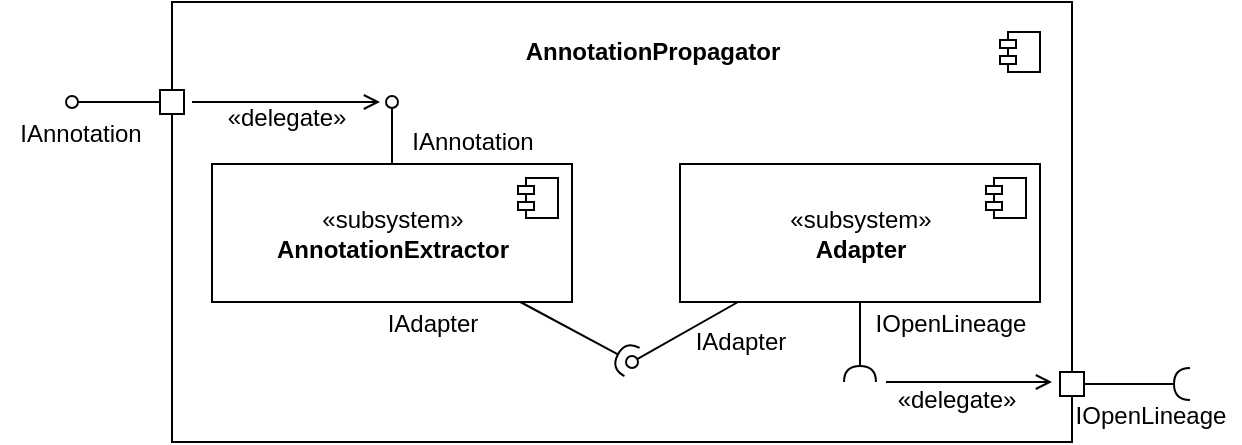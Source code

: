 <mxfile>
    <diagram id="GRQVJh-8NalyH0BgV1MQ" name="Page-2">
        <mxGraphModel dx="556" dy="455" grid="1" gridSize="10" guides="1" tooltips="1" connect="1" arrows="1" fold="1" page="1" pageScale="1" pageWidth="850" pageHeight="1100" math="0" shadow="0">
            <root>
                <mxCell id="sUv9EzzluXb3_4fB5fYF-0"/>
                <mxCell id="sUv9EzzluXb3_4fB5fYF-1" parent="sUv9EzzluXb3_4fB5fYF-0"/>
                <mxCell id="TOokT8ie714cc7Ilg_rt-2" value="" style="rounded=0;whiteSpace=wrap;html=1;labelBackgroundColor=none;fontColor=#000000;fillColor=default;" parent="sUv9EzzluXb3_4fB5fYF-1" vertex="1">
                    <mxGeometry x="210" y="160" width="450" height="220" as="geometry"/>
                </mxCell>
                <mxCell id="sUv9EzzluXb3_4fB5fYF-8" style="edgeStyle=none;html=1;fontColor=#000000;startArrow=none;startFill=0;endArrow=halfCircle;endFill=0;startSize=12;endSize=6;strokeColor=#000000;" parent="sUv9EzzluXb3_4fB5fYF-1" source="sUv9EzzluXb3_4fB5fYF-4" edge="1">
                    <mxGeometry relative="1" as="geometry">
                        <mxPoint x="554" y="350" as="targetPoint"/>
                    </mxGeometry>
                </mxCell>
                <mxCell id="sUv9EzzluXb3_4fB5fYF-11" style="edgeStyle=none;html=1;fontColor=#000000;startArrow=none;startFill=0;endArrow=oval;endFill=0;startSize=12;endSize=6;strokeColor=#000000;" parent="sUv9EzzluXb3_4fB5fYF-1" source="sUv9EzzluXb3_4fB5fYF-4" edge="1">
                    <mxGeometry relative="1" as="geometry">
                        <mxPoint x="440" y="340" as="targetPoint"/>
                    </mxGeometry>
                </mxCell>
                <mxCell id="sUv9EzzluXb3_4fB5fYF-4" value="«subsystem»&lt;br&gt;&lt;b&gt;Adapter&lt;/b&gt;" style="html=1;dropTarget=0;labelBackgroundColor=none;fontColor=#000000;fillColor=default;" parent="sUv9EzzluXb3_4fB5fYF-1" vertex="1">
                    <mxGeometry x="464" y="241" width="180" height="69" as="geometry"/>
                </mxCell>
                <mxCell id="sUv9EzzluXb3_4fB5fYF-5" value="" style="shape=module;jettyWidth=8;jettyHeight=4;labelBackgroundColor=none;fontColor=#FFFFFF;fillColor=default;" parent="sUv9EzzluXb3_4fB5fYF-4" vertex="1">
                    <mxGeometry x="1" width="20" height="20" relative="1" as="geometry">
                        <mxPoint x="-27" y="7" as="offset"/>
                    </mxGeometry>
                </mxCell>
                <mxCell id="sUv9EzzluXb3_4fB5fYF-9" style="edgeStyle=none;html=1;fontColor=#000000;startArrow=none;startFill=0;endArrow=halfCircle;endFill=0;startSize=12;endSize=6;strokeColor=#000000;" parent="sUv9EzzluXb3_4fB5fYF-1" source="sUv9EzzluXb3_4fB5fYF-6" edge="1">
                    <mxGeometry relative="1" as="geometry">
                        <mxPoint x="440" y="340" as="targetPoint"/>
                    </mxGeometry>
                </mxCell>
                <mxCell id="sUv9EzzluXb3_4fB5fYF-10" style="edgeStyle=none;html=1;fontColor=#000000;startArrow=none;startFill=0;endArrow=oval;endFill=0;startSize=12;endSize=6;strokeColor=#000000;" parent="sUv9EzzluXb3_4fB5fYF-1" source="sUv9EzzluXb3_4fB5fYF-6" edge="1">
                    <mxGeometry relative="1" as="geometry">
                        <mxPoint x="320" y="210" as="targetPoint"/>
                    </mxGeometry>
                </mxCell>
                <mxCell id="sUv9EzzluXb3_4fB5fYF-6" value="«subsystem»&lt;br&gt;&lt;b&gt;AnnotationExtractor&lt;/b&gt;" style="html=1;dropTarget=0;labelBackgroundColor=none;fontColor=#000000;fillColor=default;" parent="sUv9EzzluXb3_4fB5fYF-1" vertex="1">
                    <mxGeometry x="230" y="241" width="180" height="69" as="geometry"/>
                </mxCell>
                <mxCell id="sUv9EzzluXb3_4fB5fYF-7" value="" style="shape=module;jettyWidth=8;jettyHeight=4;labelBackgroundColor=none;fontColor=#FFFFFF;fillColor=default;" parent="sUv9EzzluXb3_4fB5fYF-6" vertex="1">
                    <mxGeometry x="1" width="20" height="20" relative="1" as="geometry">
                        <mxPoint x="-27" y="7" as="offset"/>
                    </mxGeometry>
                </mxCell>
                <mxCell id="sUv9EzzluXb3_4fB5fYF-12" value="IAdapter" style="text;html=1;align=center;verticalAlign=middle;resizable=0;points=[];autosize=1;strokeColor=none;fillColor=none;fontColor=#000000;" parent="sUv9EzzluXb3_4fB5fYF-1" vertex="1">
                    <mxGeometry x="464" y="320" width="60" height="20" as="geometry"/>
                </mxCell>
                <mxCell id="sUv9EzzluXb3_4fB5fYF-13" value="IAdapter" style="text;html=1;align=center;verticalAlign=middle;resizable=0;points=[];autosize=1;strokeColor=none;fillColor=none;fontColor=#000000;" parent="sUv9EzzluXb3_4fB5fYF-1" vertex="1">
                    <mxGeometry x="310" y="311" width="60" height="20" as="geometry"/>
                </mxCell>
                <mxCell id="sUv9EzzluXb3_4fB5fYF-14" value="IOpenLineage" style="text;html=1;align=center;verticalAlign=middle;resizable=0;points=[];autosize=1;strokeColor=none;fillColor=none;fontColor=#000000;" parent="sUv9EzzluXb3_4fB5fYF-1" vertex="1">
                    <mxGeometry x="554" y="311" width="90" height="20" as="geometry"/>
                </mxCell>
                <mxCell id="sUv9EzzluXb3_4fB5fYF-16" value="IAnnotation" style="text;html=1;align=center;verticalAlign=middle;resizable=0;points=[];autosize=1;strokeColor=none;fillColor=none;fontColor=#000000;" parent="sUv9EzzluXb3_4fB5fYF-1" vertex="1">
                    <mxGeometry x="320" y="220" width="80" height="20" as="geometry"/>
                </mxCell>
                <mxCell id="WJ91KcgcER-Vf1xxvMV2-0" value="" style="endArrow=open;html=1;fontColor=#000000;startSize=12;endSize=6;strokeColor=#000000;endFill=0;" parent="sUv9EzzluXb3_4fB5fYF-1" edge="1">
                    <mxGeometry width="50" height="50" relative="1" as="geometry">
                        <mxPoint x="220" y="210" as="sourcePoint"/>
                        <mxPoint x="314" y="210" as="targetPoint"/>
                    </mxGeometry>
                </mxCell>
                <mxCell id="TOokT8ie714cc7Ilg_rt-1" value="&lt;span style=&quot;font-size: 12px;&quot;&gt;«delegate»&lt;/span&gt;" style="edgeLabel;html=1;align=center;verticalAlign=middle;resizable=0;points=[];fontColor=#000000;labelBackgroundColor=default;" parent="WJ91KcgcER-Vf1xxvMV2-0" vertex="1" connectable="0">
                    <mxGeometry x="-0.367" relative="1" as="geometry">
                        <mxPoint x="17" y="8" as="offset"/>
                    </mxGeometry>
                </mxCell>
                <mxCell id="qlIvVCitoypnNNNMAKL--0" value="AnnotationPropagator" style="text;html=1;strokeColor=none;fillColor=none;align=center;verticalAlign=middle;whiteSpace=wrap;rounded=0;fontStyle=1" parent="sUv9EzzluXb3_4fB5fYF-1" vertex="1">
                    <mxGeometry x="382.5" y="170" width="135" height="30" as="geometry"/>
                </mxCell>
                <mxCell id="kfNZ3M3Lchk8Nhw-yyAF-0" value="" style="shape=module;jettyWidth=8;jettyHeight=4;" parent="sUv9EzzluXb3_4fB5fYF-1" vertex="1">
                    <mxGeometry x="624" y="175" width="20" height="20" as="geometry"/>
                </mxCell>
                <mxCell id="w5ufoda-sYRVOarf-30f-5" style="edgeStyle=none;html=1;fontColor=default;startArrow=none;startFill=0;endArrow=oval;endFill=0;startSize=12;endSize=6;strokeColor=#000000;" parent="sUv9EzzluXb3_4fB5fYF-1" source="w5ufoda-sYRVOarf-30f-0" edge="1">
                    <mxGeometry relative="1" as="geometry">
                        <mxPoint x="160.0" y="210" as="targetPoint"/>
                    </mxGeometry>
                </mxCell>
                <mxCell id="w5ufoda-sYRVOarf-30f-0" value="" style="rounded=0;whiteSpace=wrap;html=1;fontColor=#FFFFFF;fillColor=default;" parent="sUv9EzzluXb3_4fB5fYF-1" vertex="1">
                    <mxGeometry x="204" y="204" width="12" height="12" as="geometry"/>
                </mxCell>
                <mxCell id="w5ufoda-sYRVOarf-30f-7" style="edgeStyle=none;html=1;fontColor=default;startArrow=none;startFill=0;endArrow=halfCircle;endFill=0;startSize=12;endSize=6;strokeColor=#000000;" parent="sUv9EzzluXb3_4fB5fYF-1" source="w5ufoda-sYRVOarf-30f-1" edge="1">
                    <mxGeometry relative="1" as="geometry">
                        <mxPoint x="719" y="351" as="targetPoint"/>
                    </mxGeometry>
                </mxCell>
                <mxCell id="w5ufoda-sYRVOarf-30f-1" value="" style="rounded=0;whiteSpace=wrap;html=1;fontColor=#FFFFFF;fillColor=default;" parent="sUv9EzzluXb3_4fB5fYF-1" vertex="1">
                    <mxGeometry x="654" y="345" width="12" height="12" as="geometry"/>
                </mxCell>
                <mxCell id="w5ufoda-sYRVOarf-30f-3" value="" style="endArrow=open;html=1;fontColor=#000000;startSize=12;endSize=6;strokeColor=#000000;endFill=0;" parent="sUv9EzzluXb3_4fB5fYF-1" edge="1">
                    <mxGeometry width="50" height="50" relative="1" as="geometry">
                        <mxPoint x="567" y="350" as="sourcePoint"/>
                        <mxPoint x="650" y="350" as="targetPoint"/>
                        <Array as="points"/>
                    </mxGeometry>
                </mxCell>
                <mxCell id="w5ufoda-sYRVOarf-30f-4" value="&lt;span style=&quot;font-size: 12px;&quot;&gt;«delegate»&lt;/span&gt;" style="edgeLabel;html=1;align=center;verticalAlign=middle;resizable=0;points=[];fontColor=default;labelBackgroundColor=none;" parent="w5ufoda-sYRVOarf-30f-3" vertex="1" connectable="0">
                    <mxGeometry x="0.203" y="-1" relative="1" as="geometry">
                        <mxPoint x="-15" y="8" as="offset"/>
                    </mxGeometry>
                </mxCell>
                <mxCell id="w5ufoda-sYRVOarf-30f-6" value="IAnnotation" style="text;html=1;align=center;verticalAlign=middle;resizable=0;points=[];autosize=1;strokeColor=none;fillColor=none;fontColor=#000000;" parent="sUv9EzzluXb3_4fB5fYF-1" vertex="1">
                    <mxGeometry x="124" y="216" width="80" height="20" as="geometry"/>
                </mxCell>
                <mxCell id="w5ufoda-sYRVOarf-30f-8" value="IOpenLineage" style="text;html=1;align=center;verticalAlign=middle;resizable=0;points=[];autosize=1;strokeColor=none;fillColor=none;fontColor=#000000;" parent="sUv9EzzluXb3_4fB5fYF-1" vertex="1">
                    <mxGeometry x="654" y="357" width="90" height="20" as="geometry"/>
                </mxCell>
            </root>
        </mxGraphModel>
    </diagram>
</mxfile>